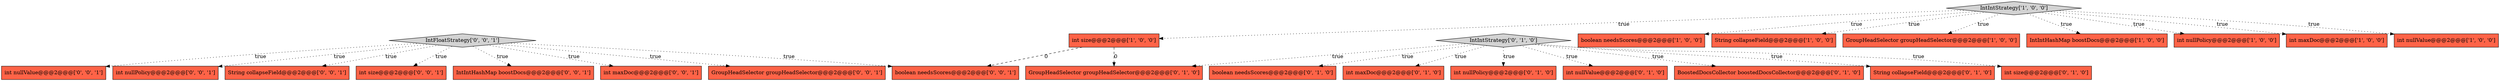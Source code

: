 digraph {
26 [style = filled, label = "boolean needsScores@@@2@@@['0', '0', '1']", fillcolor = tomato, shape = box image = "AAA0AAABBB3BBB"];
6 [style = filled, label = "boolean needsScores@@@2@@@['1', '0', '0']", fillcolor = tomato, shape = box image = "AAA0AAABBB1BBB"];
15 [style = filled, label = "int nullValue@@@2@@@['0', '1', '0']", fillcolor = tomato, shape = box image = "AAA0AAABBB2BBB"];
10 [style = filled, label = "IntIntStrategy['0', '1', '0']", fillcolor = lightgray, shape = diamond image = "AAA0AAABBB2BBB"];
3 [style = filled, label = "IntIntStrategy['1', '0', '0']", fillcolor = lightgray, shape = diamond image = "AAA0AAABBB1BBB"];
24 [style = filled, label = "int size@@@2@@@['0', '0', '1']", fillcolor = tomato, shape = box image = "AAA0AAABBB3BBB"];
11 [style = filled, label = "BoostedDocsCollector boostedDocsCollector@@@2@@@['0', '1', '0']", fillcolor = tomato, shape = box image = "AAA0AAABBB2BBB"];
18 [style = filled, label = "IntIntHashMap boostDocs@@@2@@@['0', '0', '1']", fillcolor = tomato, shape = box image = "AAA0AAABBB3BBB"];
9 [style = filled, label = "String collapseField@@@2@@@['0', '1', '0']", fillcolor = tomato, shape = box image = "AAA0AAABBB2BBB"];
13 [style = filled, label = "int size@@@2@@@['0', '1', '0']", fillcolor = tomato, shape = box image = "AAA0AAABBB2BBB"];
1 [style = filled, label = "String collapseField@@@2@@@['1', '0', '0']", fillcolor = tomato, shape = box image = "AAA0AAABBB1BBB"];
23 [style = filled, label = "int maxDoc@@@2@@@['0', '0', '1']", fillcolor = tomato, shape = box image = "AAA0AAABBB3BBB"];
19 [style = filled, label = "IntFloatStrategy['0', '0', '1']", fillcolor = lightgray, shape = diamond image = "AAA0AAABBB3BBB"];
20 [style = filled, label = "GroupHeadSelector groupHeadSelector@@@2@@@['0', '0', '1']", fillcolor = tomato, shape = box image = "AAA0AAABBB3BBB"];
17 [style = filled, label = "GroupHeadSelector groupHeadSelector@@@2@@@['0', '1', '0']", fillcolor = tomato, shape = box image = "AAA1AAABBB2BBB"];
14 [style = filled, label = "boolean needsScores@@@2@@@['0', '1', '0']", fillcolor = tomato, shape = box image = "AAA0AAABBB2BBB"];
4 [style = filled, label = "GroupHeadSelector groupHeadSelector@@@2@@@['1', '0', '0']", fillcolor = tomato, shape = box image = "AAA0AAABBB1BBB"];
2 [style = filled, label = "IntIntHashMap boostDocs@@@2@@@['1', '0', '0']", fillcolor = tomato, shape = box image = "AAA0AAABBB1BBB"];
12 [style = filled, label = "int maxDoc@@@2@@@['0', '1', '0']", fillcolor = tomato, shape = box image = "AAA0AAABBB2BBB"];
5 [style = filled, label = "int nullPolicy@@@2@@@['1', '0', '0']", fillcolor = tomato, shape = box image = "AAA0AAABBB1BBB"];
16 [style = filled, label = "int nullPolicy@@@2@@@['0', '1', '0']", fillcolor = tomato, shape = box image = "AAA0AAABBB2BBB"];
25 [style = filled, label = "int nullValue@@@2@@@['0', '0', '1']", fillcolor = tomato, shape = box image = "AAA0AAABBB3BBB"];
0 [style = filled, label = "int maxDoc@@@2@@@['1', '0', '0']", fillcolor = tomato, shape = box image = "AAA0AAABBB1BBB"];
7 [style = filled, label = "int nullValue@@@2@@@['1', '0', '0']", fillcolor = tomato, shape = box image = "AAA0AAABBB1BBB"];
22 [style = filled, label = "int nullPolicy@@@2@@@['0', '0', '1']", fillcolor = tomato, shape = box image = "AAA0AAABBB3BBB"];
8 [style = filled, label = "int size@@@2@@@['1', '0', '0']", fillcolor = tomato, shape = box image = "AAA1AAABBB1BBB"];
21 [style = filled, label = "String collapseField@@@2@@@['0', '0', '1']", fillcolor = tomato, shape = box image = "AAA0AAABBB3BBB"];
3->7 [style = dotted, label="true"];
10->12 [style = dotted, label="true"];
19->25 [style = dotted, label="true"];
19->26 [style = dotted, label="true"];
19->20 [style = dotted, label="true"];
19->18 [style = dotted, label="true"];
3->4 [style = dotted, label="true"];
19->23 [style = dotted, label="true"];
19->21 [style = dotted, label="true"];
19->24 [style = dotted, label="true"];
3->6 [style = dotted, label="true"];
10->9 [style = dotted, label="true"];
10->17 [style = dotted, label="true"];
10->14 [style = dotted, label="true"];
10->15 [style = dotted, label="true"];
3->5 [style = dotted, label="true"];
10->13 [style = dotted, label="true"];
10->11 [style = dotted, label="true"];
19->22 [style = dotted, label="true"];
3->0 [style = dotted, label="true"];
8->17 [style = dashed, label="0"];
3->8 [style = dotted, label="true"];
10->16 [style = dotted, label="true"];
3->1 [style = dotted, label="true"];
3->2 [style = dotted, label="true"];
8->26 [style = dashed, label="0"];
}
